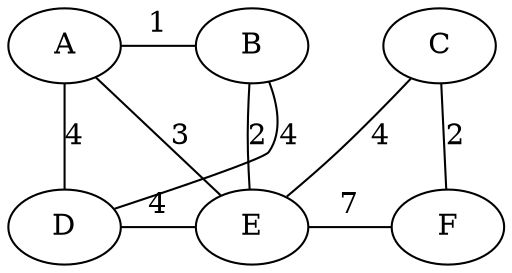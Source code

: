 graph G {

  {rank = same; A B C }
  {rank = same; D E F }

  A -- B [label="1"];
  A -- D [label="4"];
  A -- E [label="3"];
  B -- E [label="2"];
  B -- C [style=invis];
  C -- E [label="4"];
  C -- F [label="2"];
  D -- B [label="4"] [constraint=false];
  D -- E [label="4"];
  E -- F [label="7"];
  
}